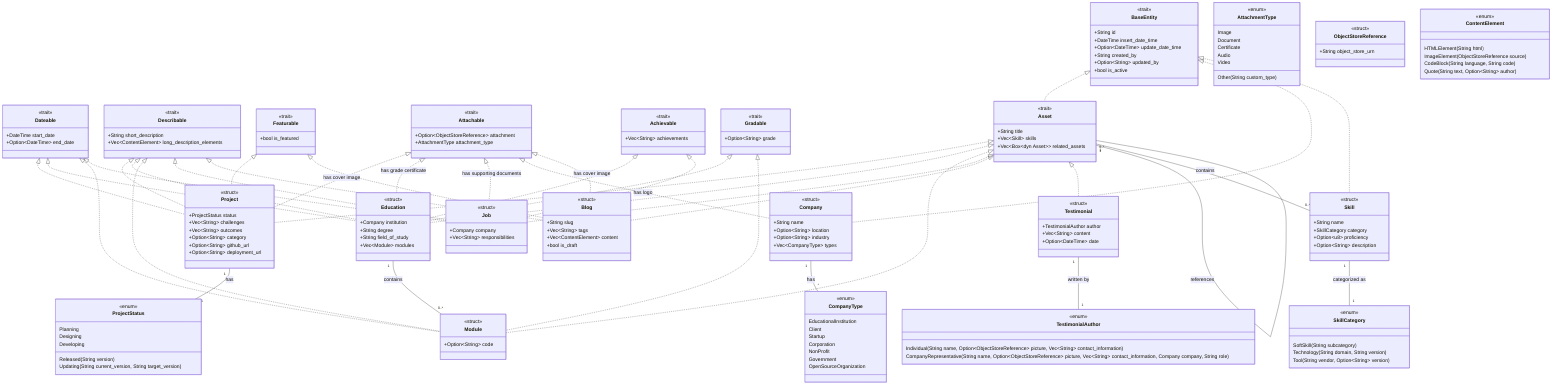 classDiagram
	class BaseEntity {
		<<trait>>
		+String id
		+DateTime insert_date_time
		+Option~DateTime~ update_date_time
		+String created_by
		+Option~String~ updated_by
		+bool is_active
	}

	class Dateable {
		<<trait>>
		+DateTime start_date
		+Option~DateTime~ end_date
	}

	class Describable {
		<<trait>>
		+String short_description
		+Vec~ContentElement~ long_description_elements
	}

	class Featurable {
		<<trait>>
		+bool is_featured
	}

	class Attachable {
		<<trait>>
		+Option~ObjectStoreReference~ attachment
		+AttachmentType attachment_type
	}

	class AttachmentType {
		<<enum>>
		Image
		Document
		Certificate
		Audio
		Video
		Other(String custom_type)
	}

	class ObjectStoreReference {
		<<struct>>
		+String object_store_urn
	}

	class Achievable {
		<<trait>>
		+Vec~String~ achievements
	}

	class Gradable {
		<<trait>>
		+Option~String~ grade
	}

	class Asset {
		<<trait>>
		+String title
		+Vec~Skill~ skills
		+Vec~Box~dyn Asset~~ related_assets
	}

	class Project {
		<<struct>>
		+ProjectStatus status
		+Vec~String~ challenges
		+Vec~String~ outcomes
		+Option~String~ category
		+Option~String~ github_url
		+Option~String~ deployment_url
	}

	class ProjectStatus {
		<<enum>>
		Planning
		Designing
		Developing
		Released(String version)
		Updating(String current_version, String target_version)
	}

	class Education {
		<<struct>>
		+Company institution
		+String degree
		+String field_of_study
		+Vec~Module~ modules
	}

	class Module {
		<<struct>>
		+Option~String~ code
	}

	class Job {
		<<struct>>
		+Company company
		+Vec~String~ responsibilities
	}

	class Company {
		<<struct>>
		+String name
		+Option~String~ location
		+Option~String~ industry
		+Vec~CompanyType~ types
	}

	class CompanyType {
		<<enum>>
		EducationalInstitution
		Client
		Startup
		Corporation
		NonProfit
		Government
		OpenSourceOrganization
	}

	class Blog {
		<<struct>>
		+String slug
		+Vec~String~ tags
		+Vec~ContentElement~ content
		+bool is_draft
	}

	class Skill {
		<<struct>>
		+String name
		+SkillCategory category
		+Option~u8~ proficiency
		+Option~String~ description
	}

	class SkillCategory {
		<<enum>>
		SoftSkill(String subcategory)
		Technology(String domain, String version)
		Tool(String vendor, Option~String~ version)
	}

	class Testimonial {
		<<struct>>
		+TestimonialAuthor author
		+Vec~String~ content
		+Option~DateTime~ date
	}

	class TestimonialAuthor {
		<<enum>>
		Individual(String name, Option~ObjectStoreReference~ picture, Vec~String~ contact_information)
		CompanyRepresentative(String name, Option~ObjectStoreReference~ picture, Vec~String~ contact_information, Company company, String role)
	}

	class ContentElement {
		<<enum>>
		HTMLElement(String html)
		ImageElement(ObjectStoreReference source)
		CodeBlock(String language, String code)
		Quote(String text, Option~String~ author)
	}

	BaseEntity <|.. Asset
	BaseEntity <|.. Company
	BaseEntity <|.. Skill
	Asset <|.. Project
	Asset <|.. Education
	Asset <|.. Module
	Asset <|.. Job
	Asset <|.. Blog
	Asset <|.. Testimonial

	Dateable <|.. Project
	Describable <|.. Project
	Featurable <|.. Project
	Attachable <|.. Project : has cover image

	Dateable <|.. Education
	Describable <|.. Education
	Achievable <|.. Education
	Attachable <|.. Education : has grade certificate
	Gradable <|.. Education

	Dateable <|.. Module
	Describable <|.. Module
	Gradable <|.. Module

	Dateable <|.. Job
	Describable <|.. Job
	Achievable <|.. Job
	Attachable <|.. Job : has supporting documents

	Attachable <|.. Company : has logo

	Describable <|.. Blog
	Featurable <|.. Blog
	Attachable <|.. Blog : has cover image

	Asset "1" -- "0..*" Asset : references
	Education "1" -- "0..*" Module : contains
	Company "1" -- "*" CompanyType : has
	Asset "1" -- "0..*" Skill : contains
	Skill "1" -- "1" SkillCategory : categorized as
	Testimonial "1" -- "1" TestimonialAuthor : written by
	Project "1" -- "1" ProjectStatus : has